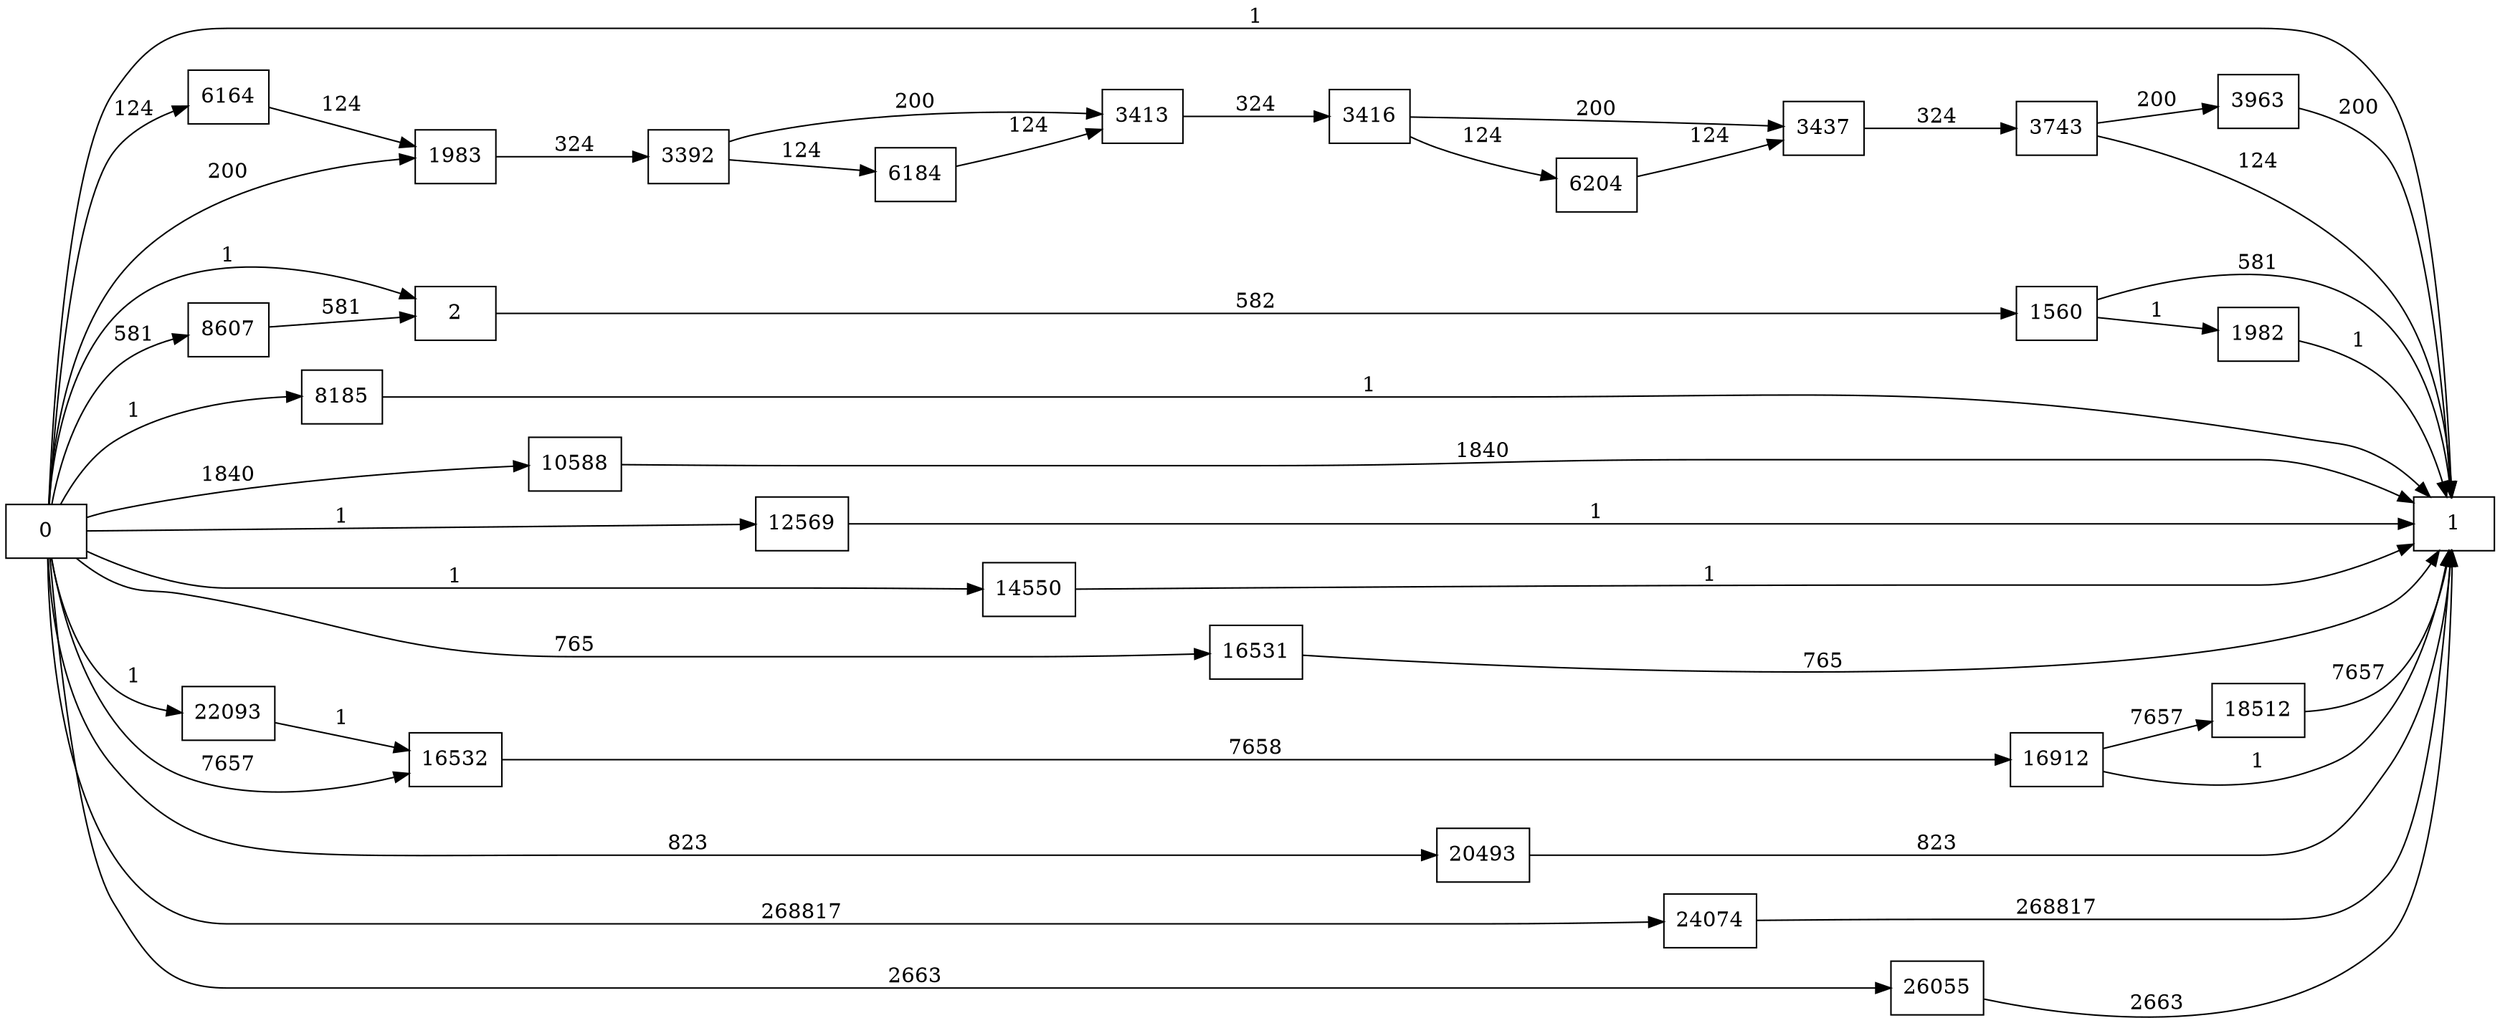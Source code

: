 digraph {
	graph [rankdir=LR]
	node [shape=rectangle]
	2 -> 1560 [label=582]
	1560 -> 1 [label=581]
	1560 -> 1982 [label=1]
	1982 -> 1 [label=1]
	1983 -> 3392 [label=324]
	3392 -> 3413 [label=200]
	3392 -> 6184 [label=124]
	3413 -> 3416 [label=324]
	3416 -> 3437 [label=200]
	3416 -> 6204 [label=124]
	3437 -> 3743 [label=324]
	3743 -> 1 [label=124]
	3743 -> 3963 [label=200]
	3963 -> 1 [label=200]
	6164 -> 1983 [label=124]
	6184 -> 3413 [label=124]
	6204 -> 3437 [label=124]
	8185 -> 1 [label=1]
	8607 -> 2 [label=581]
	10588 -> 1 [label=1840]
	12569 -> 1 [label=1]
	14550 -> 1 [label=1]
	16531 -> 1 [label=765]
	16532 -> 16912 [label=7658]
	16912 -> 1 [label=1]
	16912 -> 18512 [label=7657]
	18512 -> 1 [label=7657]
	20493 -> 1 [label=823]
	22093 -> 16532 [label=1]
	24074 -> 1 [label=268817]
	26055 -> 1 [label=2663]
	0 -> 2 [label=1]
	0 -> 1983 [label=200]
	0 -> 16532 [label=7657]
	0 -> 1 [label=1]
	0 -> 6164 [label=124]
	0 -> 8185 [label=1]
	0 -> 8607 [label=581]
	0 -> 10588 [label=1840]
	0 -> 12569 [label=1]
	0 -> 14550 [label=1]
	0 -> 16531 [label=765]
	0 -> 20493 [label=823]
	0 -> 22093 [label=1]
	0 -> 24074 [label=268817]
	0 -> 26055 [label=2663]
}
